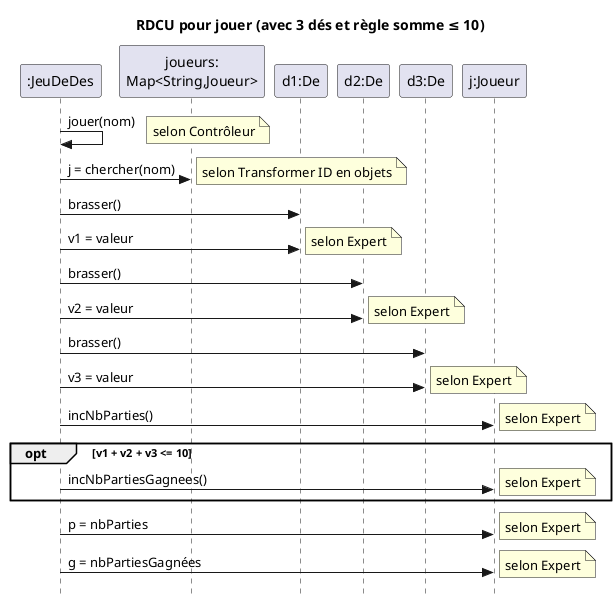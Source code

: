 @startuml
skinparam style strictuml
skinparam defaultFontName Verdana

title RDCU pour jouer (avec 3 dés et règle somme ≤ 10)
participant ":JeuDeDes" as c
participant "joueurs:\nMap<String,Joueur>" as jm
participant "d1:De" as d1
participant "d2:De" as d2
participant "d3:De" as d3
participant "j:Joueur" as j

c -> c : jouer(nom)
note right : selon Contrôleur
c -> jm : j = chercher(nom)
note right : selon Transformer ID en objets

c->d1 : brasser()
c->d1 : v1 = valeur
note right : selon Expert

c->d2 : brasser()
c->d2 : v2 = valeur
note right : selon Expert

c->d3 : brasser()
c->d3 : v3 = valeur
note right : selon Expert

c -> j : incNbParties()
note right : selon Expert

opt v1 + v2 + v3 <= 10
  c -> j : incNbPartiesGagnees()
  note right : selon Expert
end opt

c -> j : p = nbParties
note right : selon Expert
c -> j : g = nbPartiesGagnées
note right : selon Expert

@enduml
